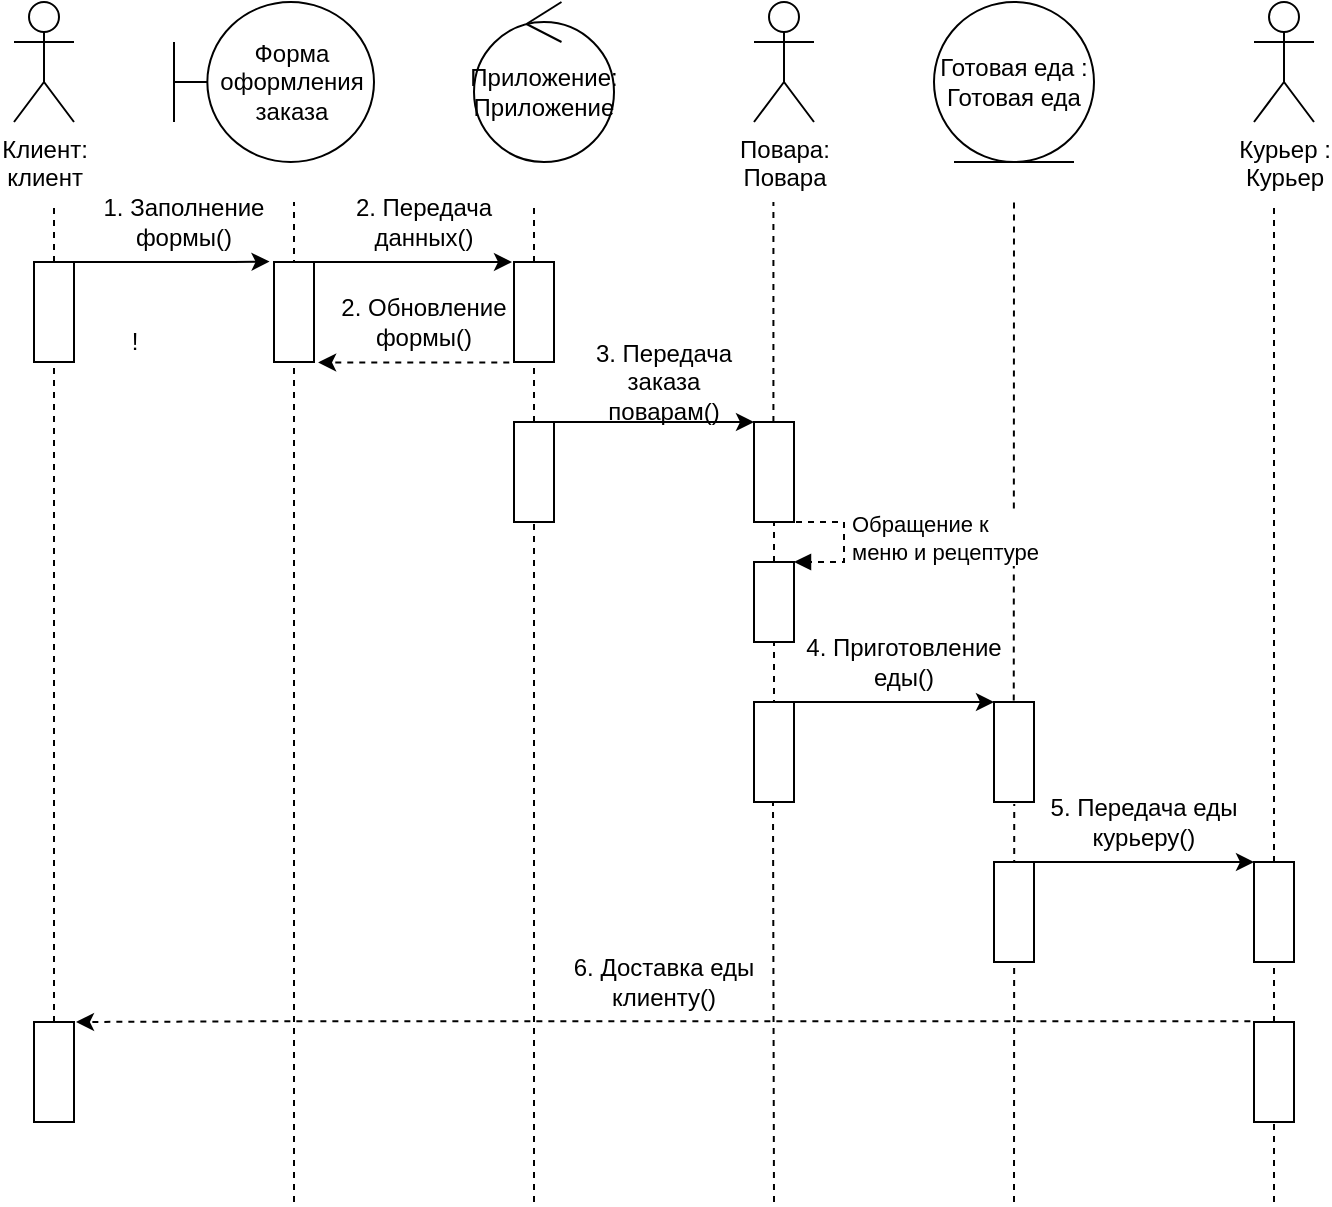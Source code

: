<mxfile version="14.6.13" type="github">
  <diagram id="2kbAy7htcJqbwB_s7w2D" name="Page-1">
    <mxGraphModel dx="1235" dy="885" grid="1" gridSize="10" guides="1" tooltips="1" connect="1" arrows="1" fold="1" page="1" pageScale="1" pageWidth="827" pageHeight="1169" math="0" shadow="0">
      <root>
        <mxCell id="0" />
        <mxCell id="1" parent="0" />
        <mxCell id="ChiPFcSTtrEHKzDEM8Rk-2" value="Клиент:&lt;br&gt;клиент" style="shape=umlActor;verticalLabelPosition=bottom;verticalAlign=top;html=1;outlineConnect=0;" vertex="1" parent="1">
          <mxGeometry x="100" y="120" width="30" height="60" as="geometry" />
        </mxCell>
        <mxCell id="ChiPFcSTtrEHKzDEM8Rk-3" value="Повара:&lt;br&gt;Повара" style="shape=umlActor;verticalLabelPosition=bottom;verticalAlign=top;html=1;outlineConnect=0;" vertex="1" parent="1">
          <mxGeometry x="470" y="120" width="30" height="60" as="geometry" />
        </mxCell>
        <mxCell id="ChiPFcSTtrEHKzDEM8Rk-4" value="Готовая еда :&lt;br&gt;Готовая еда" style="ellipse;shape=umlEntity;whiteSpace=wrap;html=1;" vertex="1" parent="1">
          <mxGeometry x="560" y="120" width="80" height="80" as="geometry" />
        </mxCell>
        <mxCell id="ChiPFcSTtrEHKzDEM8Rk-5" value="Приложение:&lt;br&gt;Приложение" style="ellipse;shape=umlControl;whiteSpace=wrap;html=1;" vertex="1" parent="1">
          <mxGeometry x="330" y="120" width="70" height="80" as="geometry" />
        </mxCell>
        <mxCell id="ChiPFcSTtrEHKzDEM8Rk-7" value="" style="endArrow=none;dashed=1;html=1;startArrow=none;" edge="1" parent="1" source="ChiPFcSTtrEHKzDEM8Rk-12">
          <mxGeometry width="50" height="50" relative="1" as="geometry">
            <mxPoint x="120" y="540" as="sourcePoint" />
            <mxPoint x="120" y="220" as="targetPoint" />
          </mxGeometry>
        </mxCell>
        <mxCell id="ChiPFcSTtrEHKzDEM8Rk-8" value="" style="endArrow=none;dashed=1;html=1;startArrow=none;" edge="1" parent="1" source="ChiPFcSTtrEHKzDEM8Rk-18">
          <mxGeometry width="50" height="50" relative="1" as="geometry">
            <mxPoint x="360" y="540" as="sourcePoint" />
            <mxPoint x="360" y="220" as="targetPoint" />
          </mxGeometry>
        </mxCell>
        <mxCell id="ChiPFcSTtrEHKzDEM8Rk-10" value="" style="endArrow=none;dashed=1;html=1;exitX=0.494;exitY=-0.016;exitDx=0;exitDy=0;exitPerimeter=0;" edge="1" parent="1" source="ChiPFcSTtrEHKzDEM8Rk-28">
          <mxGeometry width="50" height="50" relative="1" as="geometry">
            <mxPoint x="600" y="540" as="sourcePoint" />
            <mxPoint x="600" y="220" as="targetPoint" />
          </mxGeometry>
        </mxCell>
        <mxCell id="ChiPFcSTtrEHKzDEM8Rk-12" value="" style="html=1;points=[];perimeter=orthogonalPerimeter;" vertex="1" parent="1">
          <mxGeometry x="110" y="250" width="20" height="50" as="geometry" />
        </mxCell>
        <mxCell id="ChiPFcSTtrEHKzDEM8Rk-13" value="" style="endArrow=none;dashed=1;html=1;startArrow=none;" edge="1" parent="1" source="ChiPFcSTtrEHKzDEM8Rk-49" target="ChiPFcSTtrEHKzDEM8Rk-12">
          <mxGeometry width="50" height="50" relative="1" as="geometry">
            <mxPoint x="120" y="720" as="sourcePoint" />
            <mxPoint x="120" y="220" as="targetPoint" />
            <Array as="points" />
          </mxGeometry>
        </mxCell>
        <mxCell id="ChiPFcSTtrEHKzDEM8Rk-18" value="" style="html=1;points=[];perimeter=orthogonalPerimeter;" vertex="1" parent="1">
          <mxGeometry x="350" y="250" width="20" height="50" as="geometry" />
        </mxCell>
        <mxCell id="ChiPFcSTtrEHKzDEM8Rk-19" value="" style="endArrow=none;dashed=1;html=1;" edge="1" parent="1" target="ChiPFcSTtrEHKzDEM8Rk-18">
          <mxGeometry width="50" height="50" relative="1" as="geometry">
            <mxPoint x="360" y="720" as="sourcePoint" />
            <mxPoint x="360" y="220" as="targetPoint" />
          </mxGeometry>
        </mxCell>
        <mxCell id="ChiPFcSTtrEHKzDEM8Rk-30" value="" style="edgeStyle=orthogonalEdgeStyle;rounded=0;orthogonalLoop=1;jettySize=auto;html=1;" edge="1" parent="1" source="ChiPFcSTtrEHKzDEM8Rk-20" target="ChiPFcSTtrEHKzDEM8Rk-24">
          <mxGeometry relative="1" as="geometry">
            <Array as="points">
              <mxPoint x="400" y="330" />
              <mxPoint x="400" y="330" />
            </Array>
          </mxGeometry>
        </mxCell>
        <mxCell id="ChiPFcSTtrEHKzDEM8Rk-20" value="" style="html=1;points=[];perimeter=orthogonalPerimeter;" vertex="1" parent="1">
          <mxGeometry x="350" y="330" width="20" height="50" as="geometry" />
        </mxCell>
        <mxCell id="ChiPFcSTtrEHKzDEM8Rk-23" value="" style="endArrow=none;dashed=1;html=1;startArrow=none;" edge="1" parent="1" source="ChiPFcSTtrEHKzDEM8Rk-24">
          <mxGeometry width="50" height="50" relative="1" as="geometry">
            <mxPoint x="479.71" y="540" as="sourcePoint" />
            <mxPoint x="479.71" y="220" as="targetPoint" />
          </mxGeometry>
        </mxCell>
        <mxCell id="ChiPFcSTtrEHKzDEM8Rk-24" value="" style="html=1;points=[];perimeter=orthogonalPerimeter;" vertex="1" parent="1">
          <mxGeometry x="470" y="330" width="20" height="50" as="geometry" />
        </mxCell>
        <mxCell id="ChiPFcSTtrEHKzDEM8Rk-25" value="" style="endArrow=none;dashed=1;html=1;startArrow=none;" edge="1" parent="1" target="ChiPFcSTtrEHKzDEM8Rk-24">
          <mxGeometry width="50" height="50" relative="1" as="geometry">
            <mxPoint x="480" y="520" as="sourcePoint" />
            <mxPoint x="479.71" y="220" as="targetPoint" />
          </mxGeometry>
        </mxCell>
        <mxCell id="ChiPFcSTtrEHKzDEM8Rk-31" value="" style="edgeStyle=orthogonalEdgeStyle;rounded=0;orthogonalLoop=1;jettySize=auto;html=1;" edge="1" parent="1" source="ChiPFcSTtrEHKzDEM8Rk-26" target="ChiPFcSTtrEHKzDEM8Rk-28">
          <mxGeometry relative="1" as="geometry">
            <Array as="points">
              <mxPoint x="530" y="470" />
              <mxPoint x="530" y="470" />
            </Array>
          </mxGeometry>
        </mxCell>
        <mxCell id="ChiPFcSTtrEHKzDEM8Rk-26" value="" style="html=1;points=[];perimeter=orthogonalPerimeter;" vertex="1" parent="1">
          <mxGeometry x="470" y="470" width="20" height="50" as="geometry" />
        </mxCell>
        <mxCell id="ChiPFcSTtrEHKzDEM8Rk-28" value="" style="html=1;points=[];perimeter=orthogonalPerimeter;" vertex="1" parent="1">
          <mxGeometry x="590" y="470" width="20" height="50" as="geometry" />
        </mxCell>
        <mxCell id="ChiPFcSTtrEHKzDEM8Rk-32" value="Курьер :&lt;br&gt;Курьер" style="shape=umlActor;verticalLabelPosition=bottom;verticalAlign=top;html=1;outlineConnect=0;" vertex="1" parent="1">
          <mxGeometry x="720" y="120" width="30" height="60" as="geometry" />
        </mxCell>
        <mxCell id="ChiPFcSTtrEHKzDEM8Rk-33" value="Форма оформления заказа" style="shape=umlBoundary;whiteSpace=wrap;html=1;" vertex="1" parent="1">
          <mxGeometry x="180" y="120" width="100" height="80" as="geometry" />
        </mxCell>
        <mxCell id="ChiPFcSTtrEHKzDEM8Rk-34" value="" style="endArrow=none;dashed=1;html=1;" edge="1" parent="1">
          <mxGeometry width="50" height="50" relative="1" as="geometry">
            <mxPoint x="240" y="720" as="sourcePoint" />
            <mxPoint x="240" y="220" as="targetPoint" />
          </mxGeometry>
        </mxCell>
        <mxCell id="ChiPFcSTtrEHKzDEM8Rk-35" value="" style="html=1;points=[];perimeter=orthogonalPerimeter;" vertex="1" parent="1">
          <mxGeometry x="230" y="250" width="20" height="50" as="geometry" />
        </mxCell>
        <mxCell id="ChiPFcSTtrEHKzDEM8Rk-36" value="" style="edgeStyle=orthogonalEdgeStyle;rounded=0;orthogonalLoop=1;jettySize=auto;html=1;entryX=-0.111;entryY=-0.004;entryDx=0;entryDy=0;entryPerimeter=0;" edge="1" parent="1" target="ChiPFcSTtrEHKzDEM8Rk-35">
          <mxGeometry relative="1" as="geometry">
            <mxPoint x="130" y="250" as="sourcePoint" />
            <mxPoint x="190.0" y="250.004" as="targetPoint" />
            <Array as="points">
              <mxPoint x="210" y="250" />
              <mxPoint x="210" y="250" />
            </Array>
          </mxGeometry>
        </mxCell>
        <mxCell id="ChiPFcSTtrEHKzDEM8Rk-37" value="" style="edgeStyle=orthogonalEdgeStyle;rounded=0;orthogonalLoop=1;jettySize=auto;html=1;" edge="1" parent="1">
          <mxGeometry relative="1" as="geometry">
            <mxPoint x="250" y="250" as="sourcePoint" />
            <mxPoint x="349" y="250" as="targetPoint" />
            <Array as="points">
              <mxPoint x="330" y="250" />
            </Array>
          </mxGeometry>
        </mxCell>
        <mxCell id="ChiPFcSTtrEHKzDEM8Rk-38" value="" style="edgeStyle=orthogonalEdgeStyle;rounded=0;orthogonalLoop=1;jettySize=auto;html=1;entryX=1.103;entryY=1.004;entryDx=0;entryDy=0;entryPerimeter=0;dashed=1;exitX=-0.118;exitY=1.006;exitDx=0;exitDy=0;exitPerimeter=0;" edge="1" parent="1" source="ChiPFcSTtrEHKzDEM8Rk-18" target="ChiPFcSTtrEHKzDEM8Rk-35">
          <mxGeometry relative="1" as="geometry">
            <mxPoint x="311" y="300" as="sourcePoint" />
            <mxPoint x="320.0" y="260.004" as="targetPoint" />
            <Array as="points">
              <mxPoint x="300" y="300" />
              <mxPoint x="300" y="300" />
            </Array>
          </mxGeometry>
        </mxCell>
        <mxCell id="ChiPFcSTtrEHKzDEM8Rk-39" value="" style="html=1;points=[];perimeter=orthogonalPerimeter;" vertex="1" parent="1">
          <mxGeometry x="470" y="400" width="20" height="40" as="geometry" />
        </mxCell>
        <mxCell id="ChiPFcSTtrEHKzDEM8Rk-40" value="Обращение к&amp;nbsp;&lt;br&gt;меню и рецептуре" style="edgeStyle=orthogonalEdgeStyle;html=1;align=left;spacingLeft=2;endArrow=block;rounded=0;entryX=1;entryY=0;dashed=1;" edge="1" target="ChiPFcSTtrEHKzDEM8Rk-39" parent="1">
          <mxGeometry relative="1" as="geometry">
            <mxPoint x="485" y="380" as="sourcePoint" />
            <Array as="points">
              <mxPoint x="515" y="380" />
            </Array>
          </mxGeometry>
        </mxCell>
        <mxCell id="ChiPFcSTtrEHKzDEM8Rk-41" value="" style="endArrow=none;dashed=1;html=1;" edge="1" parent="1">
          <mxGeometry width="50" height="50" relative="1" as="geometry">
            <mxPoint x="480" y="720" as="sourcePoint" />
            <mxPoint x="479.5" y="520" as="targetPoint" />
          </mxGeometry>
        </mxCell>
        <mxCell id="ChiPFcSTtrEHKzDEM8Rk-42" value="" style="endArrow=none;dashed=1;html=1;startArrow=none;" edge="1" parent="1" source="ChiPFcSTtrEHKzDEM8Rk-45">
          <mxGeometry width="50" height="50" relative="1" as="geometry">
            <mxPoint x="730" y="670" as="sourcePoint" />
            <mxPoint x="730" y="220" as="targetPoint" />
          </mxGeometry>
        </mxCell>
        <mxCell id="ChiPFcSTtrEHKzDEM8Rk-43" value="" style="endArrow=none;dashed=1;html=1;entryX=0.506;entryY=1.02;entryDx=0;entryDy=0;entryPerimeter=0;" edge="1" parent="1" target="ChiPFcSTtrEHKzDEM8Rk-28">
          <mxGeometry width="50" height="50" relative="1" as="geometry">
            <mxPoint x="600" y="720" as="sourcePoint" />
            <mxPoint x="599.58" y="540" as="targetPoint" />
          </mxGeometry>
        </mxCell>
        <mxCell id="ChiPFcSTtrEHKzDEM8Rk-53" value="" style="edgeStyle=orthogonalEdgeStyle;rounded=0;orthogonalLoop=1;jettySize=auto;html=1;" edge="1" parent="1" source="ChiPFcSTtrEHKzDEM8Rk-44" target="ChiPFcSTtrEHKzDEM8Rk-45">
          <mxGeometry relative="1" as="geometry">
            <Array as="points">
              <mxPoint x="650" y="550" />
              <mxPoint x="650" y="550" />
            </Array>
          </mxGeometry>
        </mxCell>
        <mxCell id="ChiPFcSTtrEHKzDEM8Rk-44" value="" style="html=1;points=[];perimeter=orthogonalPerimeter;" vertex="1" parent="1">
          <mxGeometry x="590" y="550" width="20" height="50" as="geometry" />
        </mxCell>
        <mxCell id="ChiPFcSTtrEHKzDEM8Rk-45" value="" style="html=1;points=[];perimeter=orthogonalPerimeter;" vertex="1" parent="1">
          <mxGeometry x="720" y="550" width="20" height="50" as="geometry" />
        </mxCell>
        <mxCell id="ChiPFcSTtrEHKzDEM8Rk-46" value="" style="endArrow=none;dashed=1;html=1;startArrow=none;" edge="1" parent="1" source="ChiPFcSTtrEHKzDEM8Rk-47" target="ChiPFcSTtrEHKzDEM8Rk-45">
          <mxGeometry width="50" height="50" relative="1" as="geometry">
            <mxPoint x="730" y="670" as="sourcePoint" />
            <mxPoint x="730" y="220" as="targetPoint" />
          </mxGeometry>
        </mxCell>
        <mxCell id="ChiPFcSTtrEHKzDEM8Rk-47" value="" style="html=1;points=[];perimeter=orthogonalPerimeter;" vertex="1" parent="1">
          <mxGeometry x="720" y="630" width="20" height="50" as="geometry" />
        </mxCell>
        <mxCell id="ChiPFcSTtrEHKzDEM8Rk-48" value="" style="endArrow=none;dashed=1;html=1;" edge="1" parent="1" target="ChiPFcSTtrEHKzDEM8Rk-47">
          <mxGeometry width="50" height="50" relative="1" as="geometry">
            <mxPoint x="730" y="720" as="sourcePoint" />
            <mxPoint x="730" y="600" as="targetPoint" />
          </mxGeometry>
        </mxCell>
        <mxCell id="ChiPFcSTtrEHKzDEM8Rk-49" value="" style="html=1;points=[];perimeter=orthogonalPerimeter;" vertex="1" parent="1">
          <mxGeometry x="110" y="630" width="20" height="50" as="geometry" />
        </mxCell>
        <mxCell id="ChiPFcSTtrEHKzDEM8Rk-51" value="" style="edgeStyle=orthogonalEdgeStyle;rounded=0;orthogonalLoop=1;jettySize=auto;html=1;dashed=1;exitX=-0.091;exitY=-0.008;exitDx=0;exitDy=0;exitPerimeter=0;" edge="1" parent="1" source="ChiPFcSTtrEHKzDEM8Rk-47">
          <mxGeometry relative="1" as="geometry">
            <mxPoint x="281" y="310" as="sourcePoint" />
            <mxPoint x="131" y="630" as="targetPoint" />
            <Array as="points">
              <mxPoint x="240" y="630" />
              <mxPoint x="240" y="630" />
            </Array>
          </mxGeometry>
        </mxCell>
        <mxCell id="ChiPFcSTtrEHKzDEM8Rk-55" value="1. Заполнение &lt;br&gt;формы()" style="text;html=1;strokeColor=none;fillColor=none;align=center;verticalAlign=middle;whiteSpace=wrap;rounded=0;" vertex="1" parent="1">
          <mxGeometry x="110" y="220" width="150" height="20" as="geometry" />
        </mxCell>
        <mxCell id="ChiPFcSTtrEHKzDEM8Rk-56" value="!" style="text;html=1;align=center;verticalAlign=middle;resizable=0;points=[];autosize=1;strokeColor=none;" vertex="1" parent="1">
          <mxGeometry x="150" y="280" width="20" height="20" as="geometry" />
        </mxCell>
        <mxCell id="ChiPFcSTtrEHKzDEM8Rk-57" value="2. Передача&lt;br&gt;данных()" style="text;html=1;strokeColor=none;fillColor=none;align=center;verticalAlign=middle;whiteSpace=wrap;rounded=0;" vertex="1" parent="1">
          <mxGeometry x="230" y="220" width="150" height="20" as="geometry" />
        </mxCell>
        <mxCell id="ChiPFcSTtrEHKzDEM8Rk-59" value="2. Обновление&lt;br&gt;формы()" style="text;html=1;strokeColor=none;fillColor=none;align=center;verticalAlign=middle;whiteSpace=wrap;rounded=0;" vertex="1" parent="1">
          <mxGeometry x="230" y="270" width="150" height="20" as="geometry" />
        </mxCell>
        <mxCell id="ChiPFcSTtrEHKzDEM8Rk-60" value="3. Передача&lt;br&gt;заказа&lt;br&gt;поварам()" style="text;html=1;strokeColor=none;fillColor=none;align=center;verticalAlign=middle;whiteSpace=wrap;rounded=0;" vertex="1" parent="1">
          <mxGeometry x="350" y="300" width="150" height="20" as="geometry" />
        </mxCell>
        <mxCell id="ChiPFcSTtrEHKzDEM8Rk-61" value="4. Приготовление&lt;br&gt;еды()" style="text;html=1;strokeColor=none;fillColor=none;align=center;verticalAlign=middle;whiteSpace=wrap;rounded=0;" vertex="1" parent="1">
          <mxGeometry x="470" y="440" width="150" height="20" as="geometry" />
        </mxCell>
        <mxCell id="ChiPFcSTtrEHKzDEM8Rk-62" value="5. Передача еды курьеру()" style="text;html=1;strokeColor=none;fillColor=none;align=center;verticalAlign=middle;whiteSpace=wrap;rounded=0;" vertex="1" parent="1">
          <mxGeometry x="590" y="520" width="150" height="20" as="geometry" />
        </mxCell>
        <mxCell id="ChiPFcSTtrEHKzDEM8Rk-63" value="6. Доставка еды&lt;br&gt;клиенту()" style="text;html=1;strokeColor=none;fillColor=none;align=center;verticalAlign=middle;whiteSpace=wrap;rounded=0;" vertex="1" parent="1">
          <mxGeometry x="350" y="600" width="150" height="20" as="geometry" />
        </mxCell>
      </root>
    </mxGraphModel>
  </diagram>
</mxfile>
